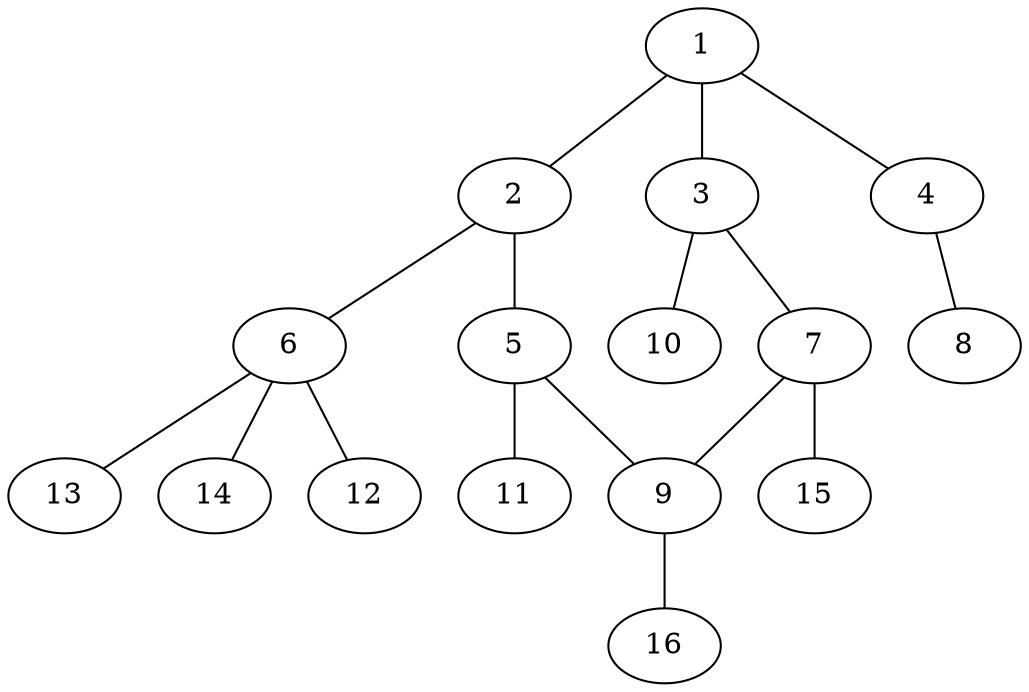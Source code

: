 graph molecule_1700 {
	1	 [chem=C];
	2	 [chem=C];
	1 -- 2	 [valence=2];
	3	 [chem=C];
	1 -- 3	 [valence=1];
	4	 [chem=C];
	1 -- 4	 [valence=1];
	5	 [chem=C];
	2 -- 5	 [valence=1];
	6	 [chem=C];
	2 -- 6	 [valence=1];
	7	 [chem=C];
	3 -- 7	 [valence=2];
	10	 [chem=H];
	3 -- 10	 [valence=1];
	8	 [chem=N];
	4 -- 8	 [valence=3];
	9	 [chem=C];
	5 -- 9	 [valence=2];
	11	 [chem=H];
	5 -- 11	 [valence=1];
	12	 [chem=H];
	6 -- 12	 [valence=1];
	13	 [chem=H];
	6 -- 13	 [valence=1];
	14	 [chem=H];
	6 -- 14	 [valence=1];
	7 -- 9	 [valence=1];
	15	 [chem=H];
	7 -- 15	 [valence=1];
	16	 [chem=H];
	9 -- 16	 [valence=1];
}
